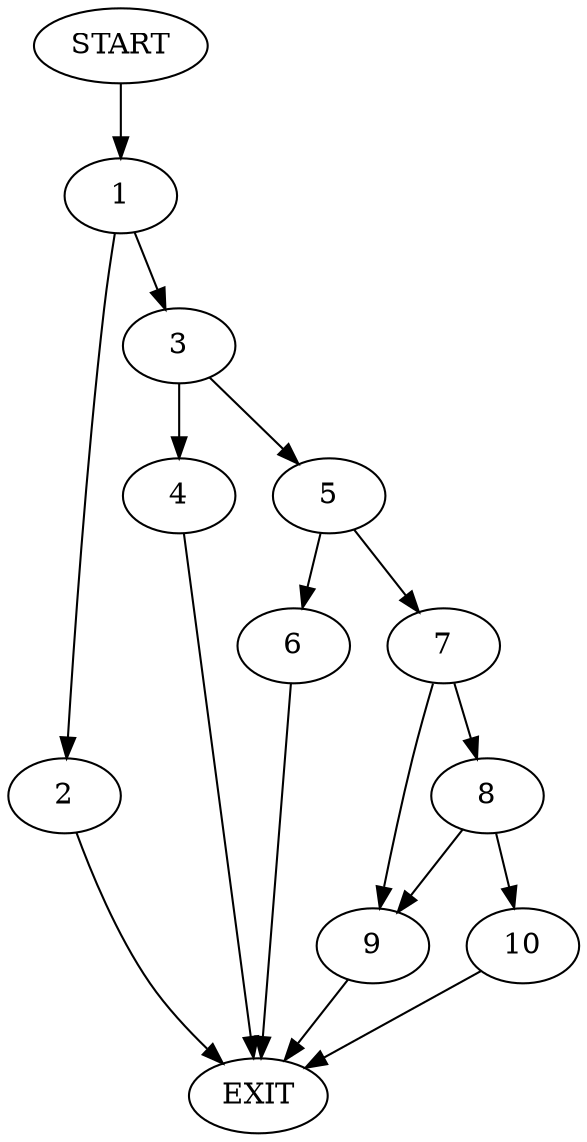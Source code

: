 digraph {
0 [label="START"]
11 [label="EXIT"]
0 -> 1
1 -> 2
1 -> 3
2 -> 11
3 -> 4
3 -> 5
4 -> 11
5 -> 6
5 -> 7
7 -> 8
7 -> 9
6 -> 11
8 -> 10
8 -> 9
9 -> 11
10 -> 11
}
